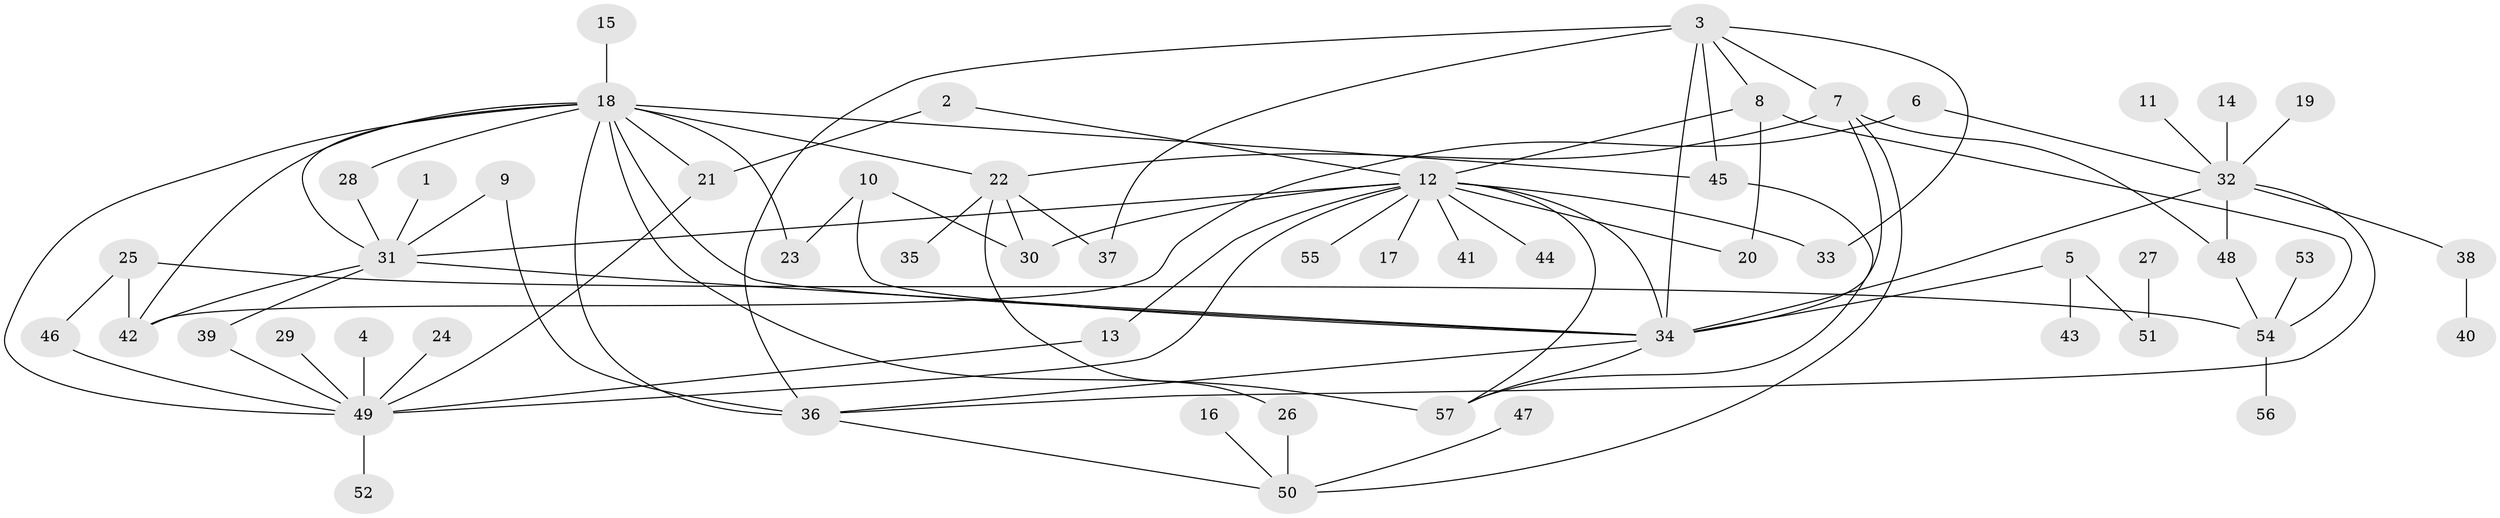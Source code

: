 // original degree distribution, {16: 0.008849557522123894, 4: 0.07079646017699115, 9: 0.008849557522123894, 6: 0.02654867256637168, 5: 0.017699115044247787, 7: 0.035398230088495575, 11: 0.008849557522123894, 3: 0.11504424778761062, 1: 0.49557522123893805, 10: 0.008849557522123894, 2: 0.18584070796460178, 15: 0.008849557522123894, 8: 0.008849557522123894}
// Generated by graph-tools (version 1.1) at 2025/01/03/09/25 03:01:55]
// undirected, 57 vertices, 89 edges
graph export_dot {
graph [start="1"]
  node [color=gray90,style=filled];
  1;
  2;
  3;
  4;
  5;
  6;
  7;
  8;
  9;
  10;
  11;
  12;
  13;
  14;
  15;
  16;
  17;
  18;
  19;
  20;
  21;
  22;
  23;
  24;
  25;
  26;
  27;
  28;
  29;
  30;
  31;
  32;
  33;
  34;
  35;
  36;
  37;
  38;
  39;
  40;
  41;
  42;
  43;
  44;
  45;
  46;
  47;
  48;
  49;
  50;
  51;
  52;
  53;
  54;
  55;
  56;
  57;
  1 -- 31 [weight=1.0];
  2 -- 12 [weight=1.0];
  2 -- 21 [weight=1.0];
  3 -- 7 [weight=1.0];
  3 -- 8 [weight=1.0];
  3 -- 33 [weight=1.0];
  3 -- 34 [weight=1.0];
  3 -- 36 [weight=1.0];
  3 -- 37 [weight=1.0];
  3 -- 45 [weight=1.0];
  4 -- 49 [weight=1.0];
  5 -- 34 [weight=2.0];
  5 -- 43 [weight=1.0];
  5 -- 51 [weight=1.0];
  6 -- 32 [weight=1.0];
  6 -- 42 [weight=1.0];
  7 -- 22 [weight=1.0];
  7 -- 34 [weight=1.0];
  7 -- 48 [weight=1.0];
  7 -- 50 [weight=1.0];
  8 -- 12 [weight=1.0];
  8 -- 20 [weight=1.0];
  8 -- 54 [weight=1.0];
  9 -- 31 [weight=1.0];
  9 -- 36 [weight=1.0];
  10 -- 23 [weight=1.0];
  10 -- 30 [weight=1.0];
  10 -- 34 [weight=1.0];
  11 -- 32 [weight=1.0];
  12 -- 13 [weight=1.0];
  12 -- 17 [weight=1.0];
  12 -- 20 [weight=1.0];
  12 -- 30 [weight=1.0];
  12 -- 31 [weight=1.0];
  12 -- 33 [weight=1.0];
  12 -- 34 [weight=1.0];
  12 -- 41 [weight=1.0];
  12 -- 44 [weight=1.0];
  12 -- 49 [weight=1.0];
  12 -- 55 [weight=1.0];
  12 -- 57 [weight=1.0];
  13 -- 49 [weight=1.0];
  14 -- 32 [weight=1.0];
  15 -- 18 [weight=1.0];
  16 -- 50 [weight=1.0];
  18 -- 21 [weight=1.0];
  18 -- 22 [weight=1.0];
  18 -- 23 [weight=1.0];
  18 -- 28 [weight=1.0];
  18 -- 31 [weight=1.0];
  18 -- 34 [weight=1.0];
  18 -- 36 [weight=1.0];
  18 -- 42 [weight=1.0];
  18 -- 45 [weight=1.0];
  18 -- 49 [weight=1.0];
  18 -- 57 [weight=2.0];
  19 -- 32 [weight=1.0];
  21 -- 49 [weight=1.0];
  22 -- 26 [weight=1.0];
  22 -- 30 [weight=1.0];
  22 -- 35 [weight=1.0];
  22 -- 37 [weight=1.0];
  24 -- 49 [weight=1.0];
  25 -- 42 [weight=1.0];
  25 -- 46 [weight=1.0];
  25 -- 54 [weight=1.0];
  26 -- 50 [weight=1.0];
  27 -- 51 [weight=1.0];
  28 -- 31 [weight=1.0];
  29 -- 49 [weight=1.0];
  31 -- 34 [weight=1.0];
  31 -- 39 [weight=1.0];
  31 -- 42 [weight=1.0];
  32 -- 34 [weight=1.0];
  32 -- 36 [weight=1.0];
  32 -- 38 [weight=1.0];
  32 -- 48 [weight=1.0];
  34 -- 36 [weight=1.0];
  34 -- 57 [weight=1.0];
  36 -- 50 [weight=1.0];
  38 -- 40 [weight=1.0];
  39 -- 49 [weight=1.0];
  45 -- 57 [weight=1.0];
  46 -- 49 [weight=1.0];
  47 -- 50 [weight=1.0];
  48 -- 54 [weight=1.0];
  49 -- 52 [weight=1.0];
  53 -- 54 [weight=1.0];
  54 -- 56 [weight=1.0];
}
